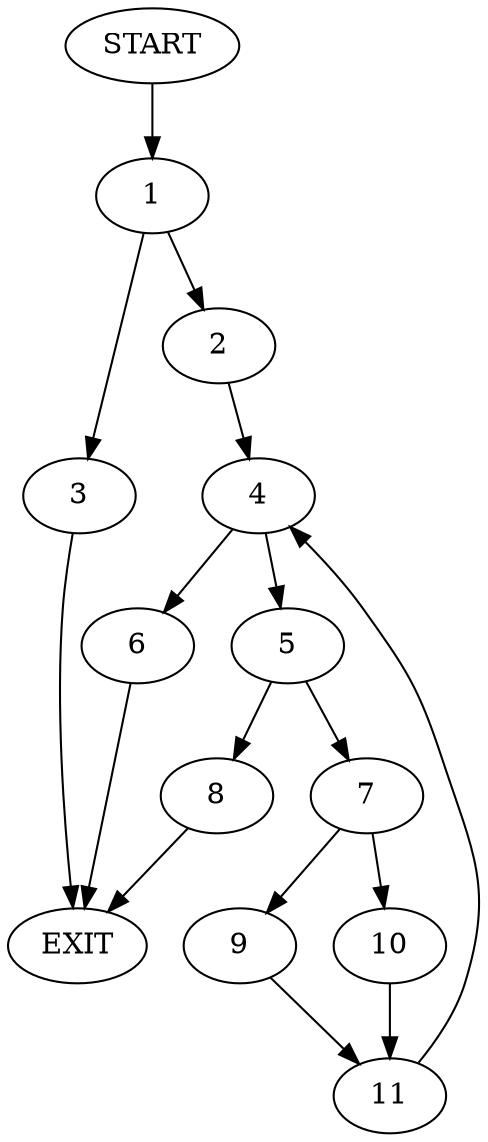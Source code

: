 digraph {
0 [label="START"]
12 [label="EXIT"]
0 -> 1
1 -> 2
1 -> 3
3 -> 12
2 -> 4
4 -> 5
4 -> 6
5 -> 7
5 -> 8
6 -> 12
7 -> 9
7 -> 10
8 -> 12
9 -> 11
10 -> 11
11 -> 4
}

